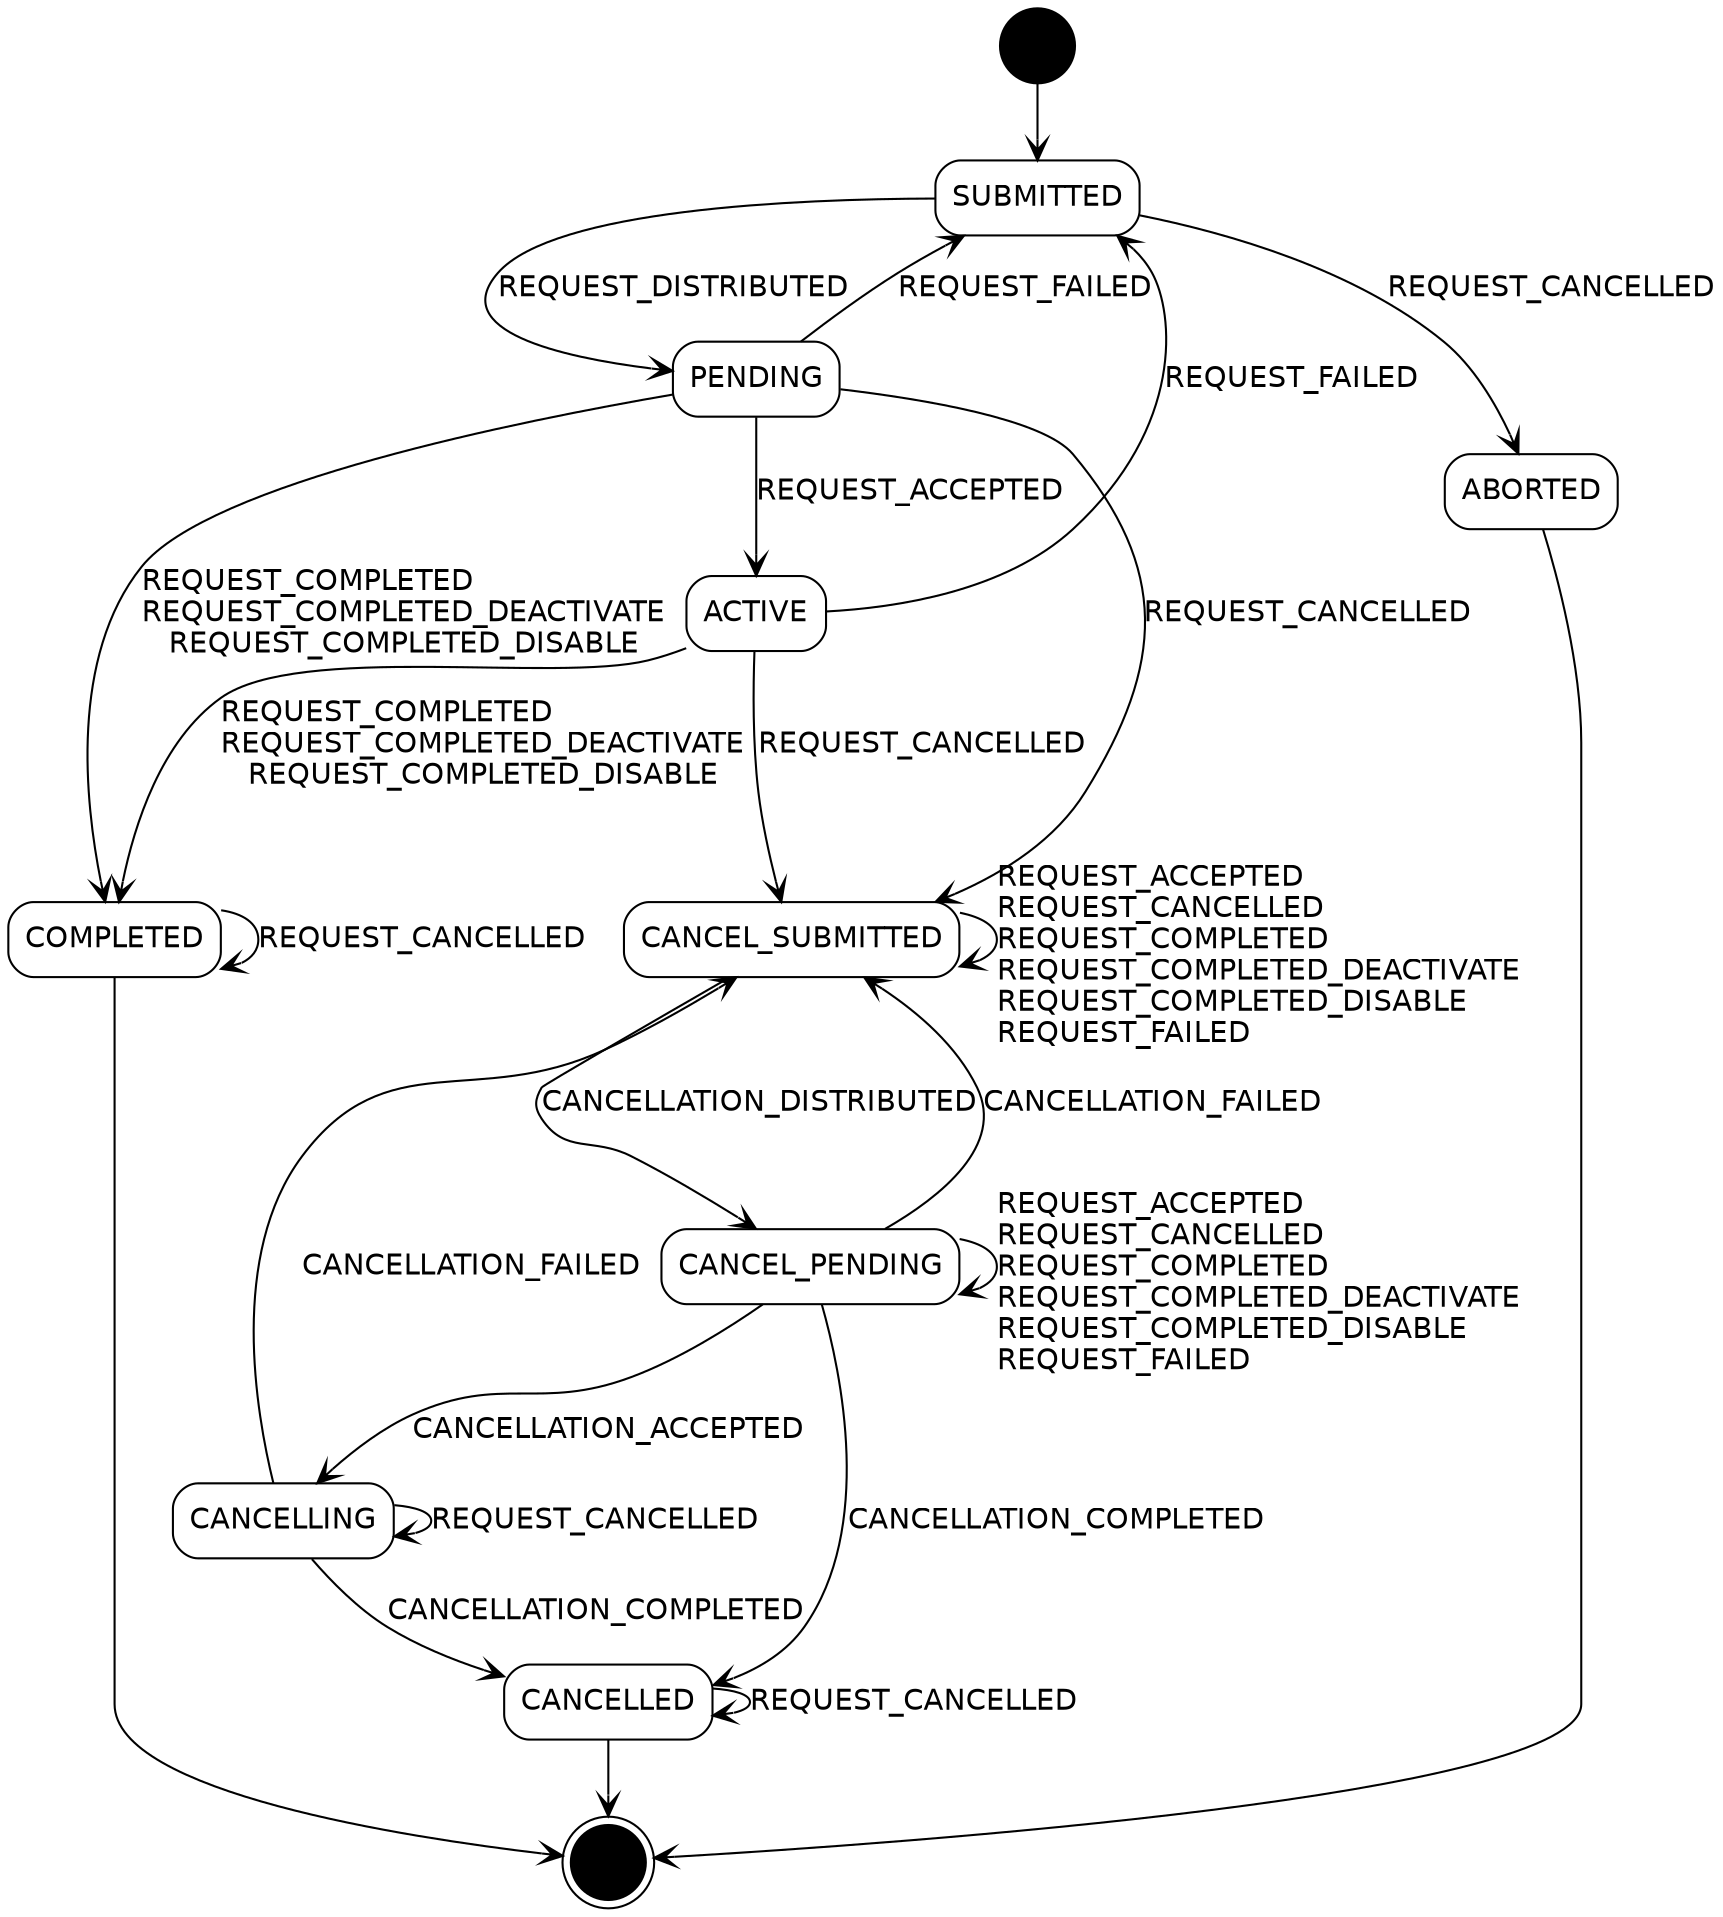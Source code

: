 /* Action service action states. Run using dot -Tpng actionstates.dot > actionstates.png */
/* See https://fsteeg.wordpress.com/2006/11/16/uml-activity-diagrams-with-graphviz/ */
digraph actionstates {
    size="20,20";
    edge[arrowhead=open]
    node [shape=rectangle];
    start[shape=circle, label="", fillcolor=black, style=filled]
    end[shape=doublecircle, label="", fillcolor=black, style=filled]
    submitted[label="SUBMITTED", fontname="helvetica", style=rounded]
    pending[label="PENDING", fontname="helvetica", style=rounded]
    active[label="ACTIVE", fontname="helvetica", style=rounded]
    completed[label="COMPLETED", fontname="helvetica", style=rounded]
    aborted[label="ABORTED", fontname="helvetica", style=rounded]
    cancelsubmitted[label="CANCEL_SUBMITTED", fontname="helvetica", style=rounded]
    cancelpending[label="CANCEL_PENDING", fontname="helvetica", style=rounded]
    cancelling[label="CANCELLING", fontname="helvetica", style=rounded]
    cancelled[label="CANCELLED", fontname="helvetica", style=rounded]

    start -> submitted
    submitted -> pending[fontname="helvetica", label="REQUEST_DISTRIBUTED"]
    submitted -> aborted[fontname="helvetica", label="REQUEST_CANCELLED"]
    pending -> active[fontname="helvetica", label="REQUEST_ACCEPTED"]
    pending -> completed[fontname="helvetica", label="REQUEST_COMPLETED\lREQUEST_COMPLETED_DEACTIVATE\lREQUEST_COMPLETED_DISABLE"]
    active -> completed[fontname="helvetica", label="REQUEST_COMPLETED\lREQUEST_COMPLETED_DEACTIVATE\lREQUEST_COMPLETED_DISABLE"]
    cancelsubmitted -> cancelpending[fontname="helvetica", label="CANCELLATION_DISTRIBUTED"]
    cancelpending -> cancelling[fontname="helvetica", label="CANCELLATION_ACCEPTED"]
    cancelling -> cancelled[fontname="helvetica", label="CANCELLATION_COMPLETED"]
    active -> submitted[fontname="helvetica", label="REQUEST_FAILED"]
    pending -> submitted[fontname="helvetica", label="REQUEST_FAILED"]
    active -> cancelsubmitted[fontname="helvetica", label="REQUEST_CANCELLED"]
    pending -> cancelsubmitted[fontname="helvetica", label="REQUEST_CANCELLED"]
    cancelling -> cancelsubmitted[fontname="helvetica", label="CANCELLATION_FAILED"]
    cancelpending -> cancelsubmitted[fontname="helvetica", label="CANCELLATION_FAILED"]
    cancelpending -> cancelled[fontname="helvetica", label="CANCELLATION_COMPLETED"]
    cancelsubmitted -> cancelsubmitted[fontname="helvetica", label="\lREQUEST_ACCEPTED\lREQUEST_CANCELLED\lREQUEST_COMPLETED\lREQUEST_COMPLETED_DEACTIVATE\lREQUEST_COMPLETED_DISABLE\lREQUEST_FAILED\l"]
    cancelpending -> cancelpending[fontname="helvetica", label="\lREQUEST_ACCEPTED\lREQUEST_CANCELLED\lREQUEST_COMPLETED\lREQUEST_COMPLETED_DEACTIVATE\lREQUEST_COMPLETED_DISABLE\lREQUEST_FAILED\l"]
    completed -> completed[fontname="helvetica", label="REQUEST_CANCELLED"]
    cancelled -> cancelled[fontname="helvetica", label="REQUEST_CANCELLED"]
    cancelling -> cancelling[fontname="helvetica", label="REQUEST_CANCELLED"]
    aborted -> end
    completed -> end
    cancelled -> end
}
